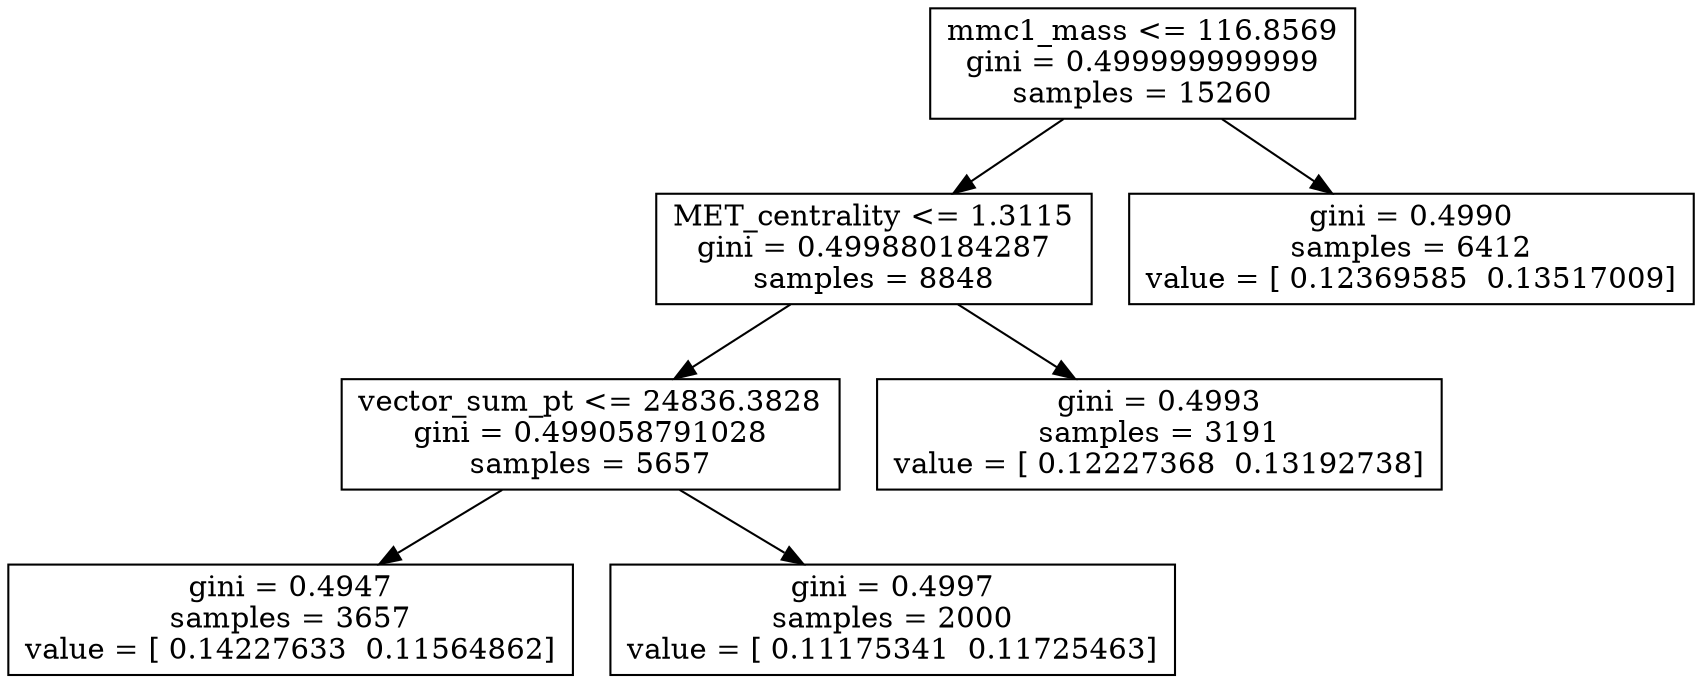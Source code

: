 digraph Tree {
0 [label="mmc1_mass <= 116.8569\ngini = 0.499999999999\nsamples = 15260", shape="box"] ;
1 [label="MET_centrality <= 1.3115\ngini = 0.499880184287\nsamples = 8848", shape="box"] ;
0 -> 1 ;
2 [label="vector_sum_pt <= 24836.3828\ngini = 0.499058791028\nsamples = 5657", shape="box"] ;
1 -> 2 ;
3 [label="gini = 0.4947\nsamples = 3657\nvalue = [ 0.14227633  0.11564862]", shape="box"] ;
2 -> 3 ;
4 [label="gini = 0.4997\nsamples = 2000\nvalue = [ 0.11175341  0.11725463]", shape="box"] ;
2 -> 4 ;
5 [label="gini = 0.4993\nsamples = 3191\nvalue = [ 0.12227368  0.13192738]", shape="box"] ;
1 -> 5 ;
6 [label="gini = 0.4990\nsamples = 6412\nvalue = [ 0.12369585  0.13517009]", shape="box"] ;
0 -> 6 ;
}